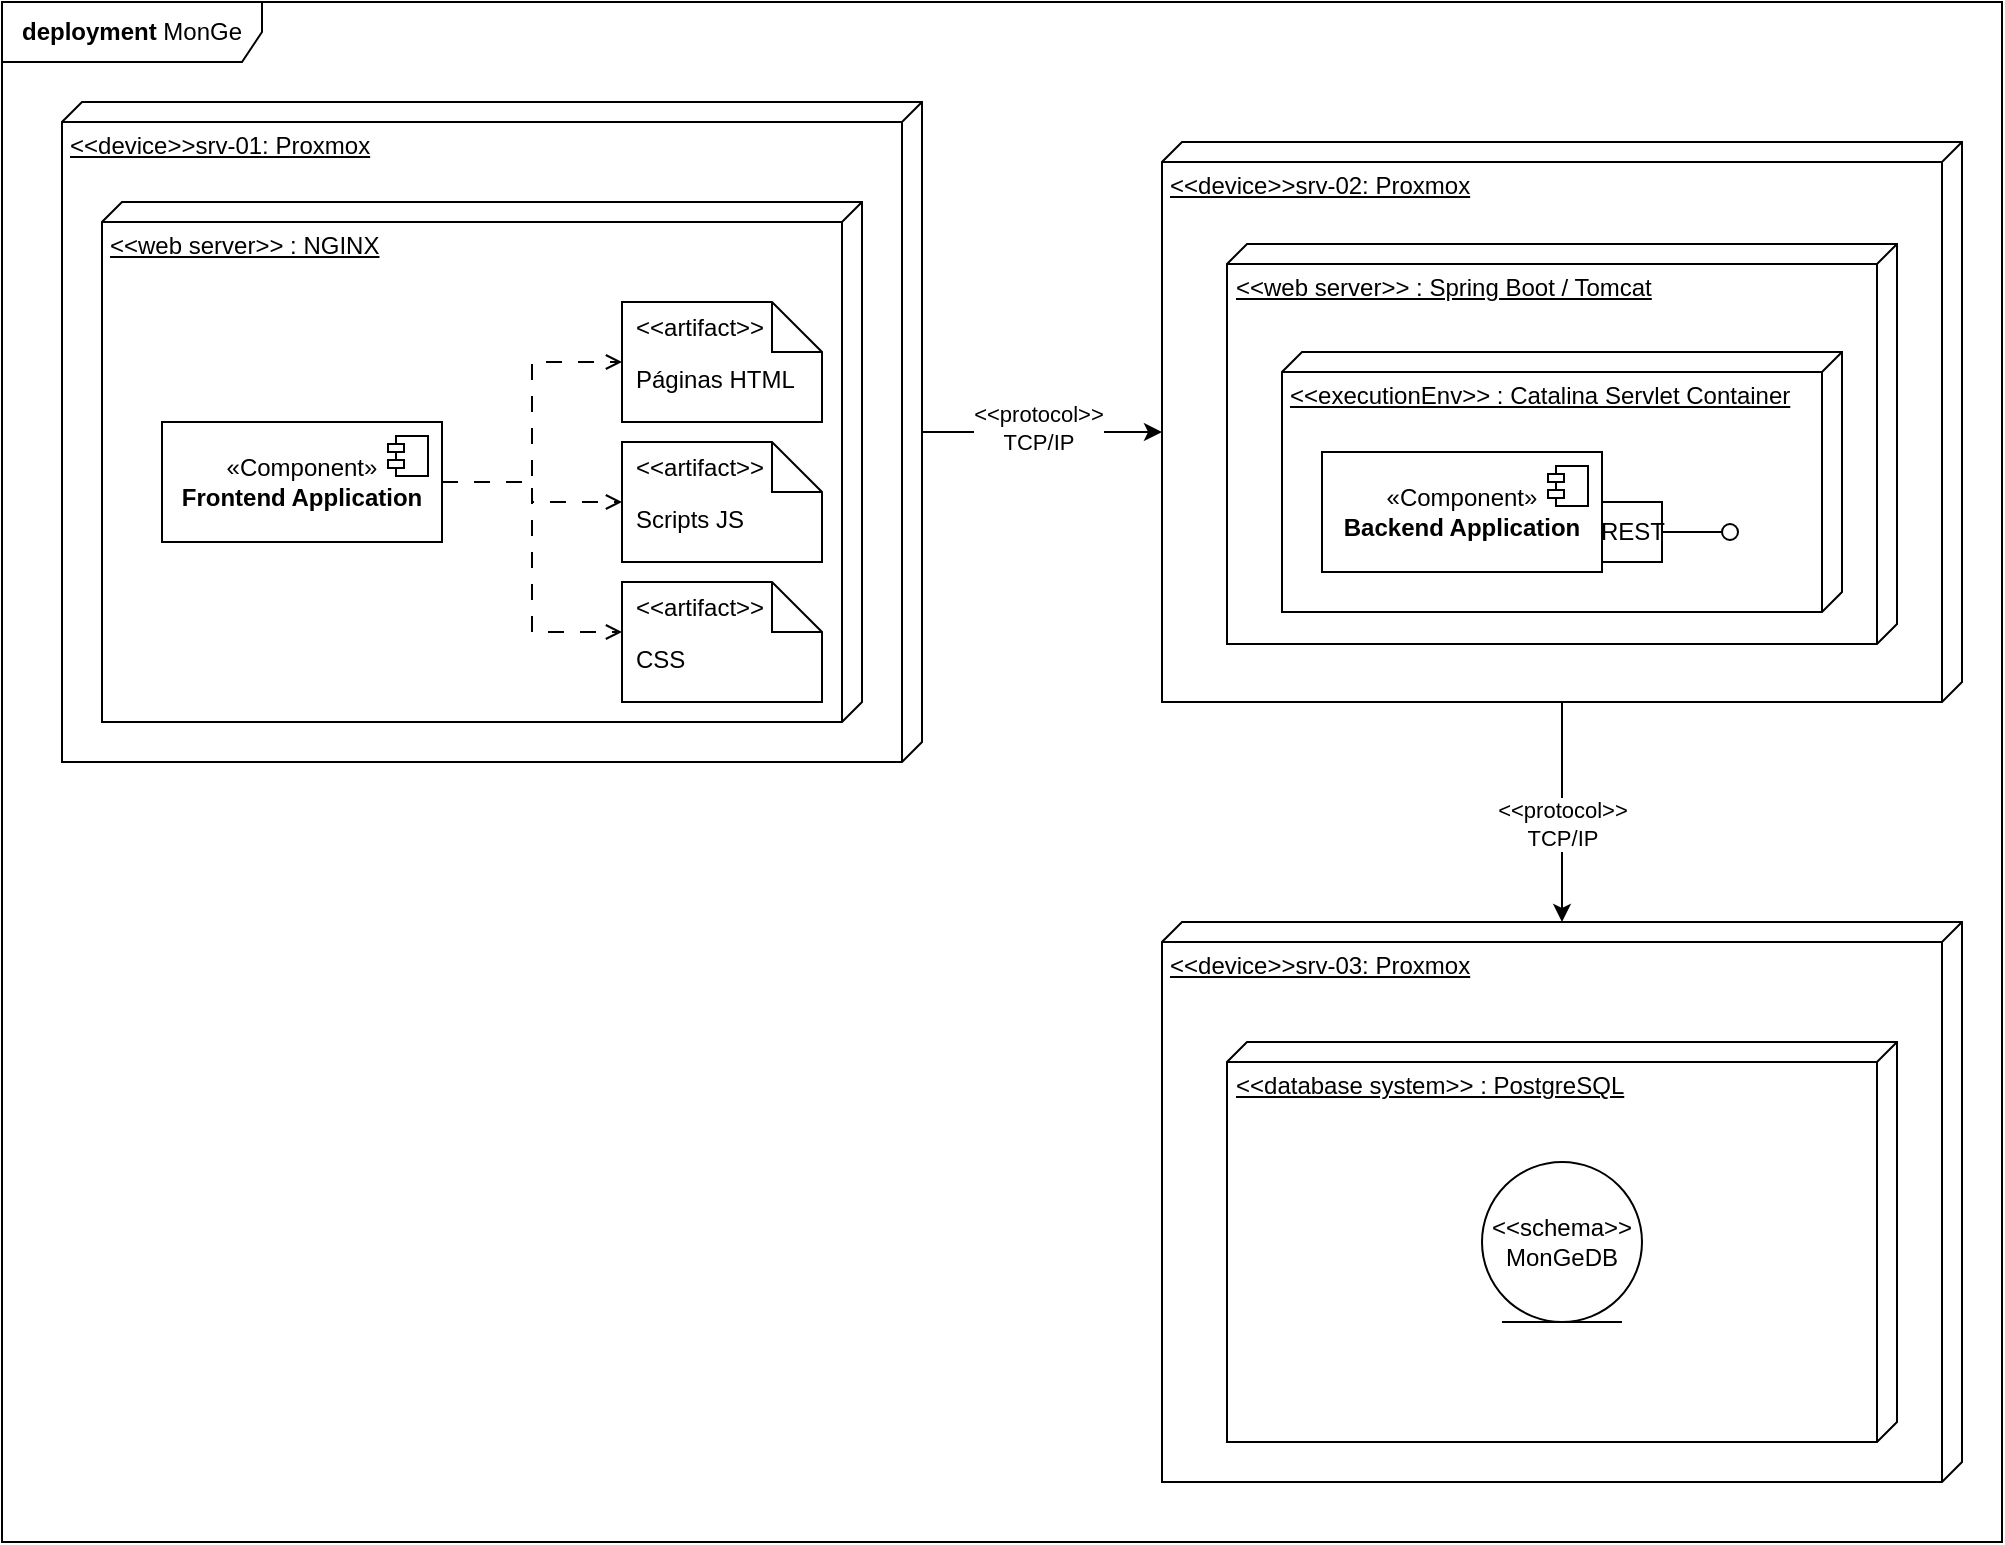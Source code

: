 <mxfile version="27.0.9">
  <diagram name="Page-1" id="SBLfNq8JYjq96ZqPvEaa">
    <mxGraphModel dx="2000" dy="843" grid="1" gridSize="10" guides="1" tooltips="1" connect="1" arrows="1" fold="1" page="1" pageScale="1" pageWidth="850" pageHeight="1100" math="0" shadow="0">
      <root>
        <mxCell id="0" />
        <mxCell id="1" parent="0" />
        <mxCell id="LTkT88SjbKarFFaRrxIB-1" value="&lt;b&gt;deployment&lt;/b&gt; MonGe" style="shape=umlFrame;whiteSpace=wrap;html=1;pointerEvents=0;width=130;height=30;" vertex="1" parent="1">
          <mxGeometry x="70" y="130" width="1000" height="770" as="geometry" />
        </mxCell>
        <mxCell id="LTkT88SjbKarFFaRrxIB-2" value="&amp;lt;&amp;lt;device&amp;gt;&amp;gt;srv-01: Proxmox" style="verticalAlign=top;align=left;spacingTop=8;spacingLeft=2;spacingRight=12;shape=cube;size=10;direction=south;fontStyle=4;html=1;whiteSpace=wrap;" vertex="1" parent="1">
          <mxGeometry x="100" y="180" width="430" height="330" as="geometry" />
        </mxCell>
        <mxCell id="LTkT88SjbKarFFaRrxIB-3" value="&amp;lt;&amp;lt;web server&amp;gt;&amp;gt; : NGINX" style="verticalAlign=top;align=left;spacingTop=8;spacingLeft=2;spacingRight=12;shape=cube;size=10;direction=south;fontStyle=4;html=1;whiteSpace=wrap;" vertex="1" parent="1">
          <mxGeometry x="120" y="230" width="380" height="260" as="geometry" />
        </mxCell>
        <mxCell id="LTkT88SjbKarFFaRrxIB-13" style="edgeStyle=orthogonalEdgeStyle;rounded=0;orthogonalLoop=1;jettySize=auto;html=1;dashed=1;dashPattern=8 8;endArrow=open;endFill=0;" edge="1" parent="1" source="LTkT88SjbKarFFaRrxIB-5" target="LTkT88SjbKarFFaRrxIB-10">
          <mxGeometry relative="1" as="geometry" />
        </mxCell>
        <mxCell id="LTkT88SjbKarFFaRrxIB-20" style="edgeStyle=orthogonalEdgeStyle;rounded=0;orthogonalLoop=1;jettySize=auto;html=1;entryX=0;entryY=1;entryDx=0;entryDy=0;dashed=1;dashPattern=8 8;endArrow=open;endFill=0;" edge="1" parent="1" source="LTkT88SjbKarFFaRrxIB-5" target="LTkT88SjbKarFFaRrxIB-17">
          <mxGeometry relative="1" as="geometry">
            <Array as="points">
              <mxPoint x="335" y="370" />
              <mxPoint x="335" y="445" />
            </Array>
          </mxGeometry>
        </mxCell>
        <mxCell id="LTkT88SjbKarFFaRrxIB-5" value="«Component»&lt;br&gt;&lt;b&gt;Frontend Application&lt;/b&gt;" style="html=1;dropTarget=0;whiteSpace=wrap;" vertex="1" parent="1">
          <mxGeometry x="150" y="340" width="140" height="60" as="geometry" />
        </mxCell>
        <mxCell id="LTkT88SjbKarFFaRrxIB-6" value="" style="shape=module;jettyWidth=8;jettyHeight=4;" vertex="1" parent="LTkT88SjbKarFFaRrxIB-5">
          <mxGeometry x="1" width="20" height="20" relative="1" as="geometry">
            <mxPoint x="-27" y="7" as="offset" />
          </mxGeometry>
        </mxCell>
        <mxCell id="LTkT88SjbKarFFaRrxIB-10" value="Páginas HTML" style="shape=note2;boundedLbl=1;whiteSpace=wrap;html=1;size=25;verticalAlign=top;align=left;spacingLeft=5;whiteSpace=wrap;" vertex="1" parent="1">
          <mxGeometry x="380" y="280" width="100" height="60" as="geometry" />
        </mxCell>
        <mxCell id="LTkT88SjbKarFFaRrxIB-11" value="&amp;lt;&amp;lt;artifact&amp;gt;&amp;gt;" style="resizeWidth=1;part=1;html=1;strokeColor=none;fillColor=none;align=left;spacingLeft=5;whiteSpace=wrap;" vertex="1" parent="LTkT88SjbKarFFaRrxIB-10">
          <mxGeometry width="100" height="25" relative="1" as="geometry" />
        </mxCell>
        <mxCell id="LTkT88SjbKarFFaRrxIB-14" value="Scripts JS" style="shape=note2;boundedLbl=1;whiteSpace=wrap;html=1;size=25;verticalAlign=top;align=left;spacingLeft=5;whiteSpace=wrap;" vertex="1" parent="1">
          <mxGeometry x="380" y="350" width="100" height="60" as="geometry" />
        </mxCell>
        <mxCell id="LTkT88SjbKarFFaRrxIB-15" value="&amp;lt;&amp;lt;artifact&amp;gt;&amp;gt;" style="resizeWidth=1;part=1;html=1;strokeColor=none;fillColor=none;align=left;spacingLeft=5;whiteSpace=wrap;" vertex="1" parent="LTkT88SjbKarFFaRrxIB-14">
          <mxGeometry width="100" height="25" relative="1" as="geometry" />
        </mxCell>
        <mxCell id="LTkT88SjbKarFFaRrxIB-16" value="CSS" style="shape=note2;boundedLbl=1;whiteSpace=wrap;html=1;size=25;verticalAlign=top;align=left;spacingLeft=5;whiteSpace=wrap;" vertex="1" parent="1">
          <mxGeometry x="380" y="420" width="100" height="60" as="geometry" />
        </mxCell>
        <mxCell id="LTkT88SjbKarFFaRrxIB-17" value="&amp;lt;&amp;lt;artifact&amp;gt;&amp;gt;" style="resizeWidth=1;part=1;html=1;strokeColor=none;fillColor=none;align=left;spacingLeft=5;whiteSpace=wrap;" vertex="1" parent="LTkT88SjbKarFFaRrxIB-16">
          <mxGeometry width="100" height="25" relative="1" as="geometry" />
        </mxCell>
        <mxCell id="LTkT88SjbKarFFaRrxIB-19" style="edgeStyle=orthogonalEdgeStyle;rounded=0;orthogonalLoop=1;jettySize=auto;html=1;entryX=0;entryY=0.5;entryDx=0;entryDy=0;entryPerimeter=0;dashed=1;dashPattern=8 8;endArrow=open;endFill=0;" edge="1" parent="1" source="LTkT88SjbKarFFaRrxIB-5" target="LTkT88SjbKarFFaRrxIB-14">
          <mxGeometry relative="1" as="geometry" />
        </mxCell>
        <mxCell id="LTkT88SjbKarFFaRrxIB-39" style="edgeStyle=orthogonalEdgeStyle;rounded=0;orthogonalLoop=1;jettySize=auto;html=1;" edge="1" parent="1" source="LTkT88SjbKarFFaRrxIB-21" target="LTkT88SjbKarFFaRrxIB-33">
          <mxGeometry relative="1" as="geometry" />
        </mxCell>
        <mxCell id="LTkT88SjbKarFFaRrxIB-40" value="&amp;lt;&amp;lt;protocol&amp;gt;&amp;gt;&lt;div&gt;TCP/IP&lt;/div&gt;" style="edgeLabel;html=1;align=center;verticalAlign=middle;resizable=0;points=[];" vertex="1" connectable="0" parent="LTkT88SjbKarFFaRrxIB-39">
          <mxGeometry x="0.109" relative="1" as="geometry">
            <mxPoint as="offset" />
          </mxGeometry>
        </mxCell>
        <mxCell id="LTkT88SjbKarFFaRrxIB-21" value="&amp;lt;&amp;lt;device&amp;gt;&amp;gt;srv-02: Proxmox" style="verticalAlign=top;align=left;spacingTop=8;spacingLeft=2;spacingRight=12;shape=cube;size=10;direction=south;fontStyle=4;html=1;whiteSpace=wrap;" vertex="1" parent="1">
          <mxGeometry x="650" y="200" width="400" height="280" as="geometry" />
        </mxCell>
        <mxCell id="LTkT88SjbKarFFaRrxIB-23" value="&amp;lt;&amp;lt;web server&amp;gt;&amp;gt; : Spring Boot / Tomcat" style="verticalAlign=top;align=left;spacingTop=8;spacingLeft=2;spacingRight=12;shape=cube;size=10;direction=south;fontStyle=4;html=1;whiteSpace=wrap;" vertex="1" parent="1">
          <mxGeometry x="682.5" y="251" width="335" height="200" as="geometry" />
        </mxCell>
        <mxCell id="LTkT88SjbKarFFaRrxIB-25" style="edgeStyle=orthogonalEdgeStyle;rounded=0;orthogonalLoop=1;jettySize=auto;html=1;entryX=0;entryY=0;entryDx=145;entryDy=400;entryPerimeter=0;" edge="1" parent="1" source="LTkT88SjbKarFFaRrxIB-2" target="LTkT88SjbKarFFaRrxIB-21">
          <mxGeometry relative="1" as="geometry" />
        </mxCell>
        <mxCell id="LTkT88SjbKarFFaRrxIB-26" value="&amp;lt;&amp;lt;protocol&amp;gt;&amp;gt;&lt;div&gt;TCP/IP&lt;/div&gt;" style="edgeLabel;html=1;align=center;verticalAlign=middle;resizable=0;points=[];" vertex="1" connectable="0" parent="LTkT88SjbKarFFaRrxIB-25">
          <mxGeometry x="-0.037" y="2" relative="1" as="geometry">
            <mxPoint as="offset" />
          </mxGeometry>
        </mxCell>
        <mxCell id="LTkT88SjbKarFFaRrxIB-27" value="&amp;lt;&amp;lt;executionEnv&amp;gt;&amp;gt; : Catalina Servlet Container" style="verticalAlign=top;align=left;spacingTop=8;spacingLeft=2;spacingRight=12;shape=cube;size=10;direction=south;fontStyle=4;html=1;whiteSpace=wrap;" vertex="1" parent="1">
          <mxGeometry x="710" y="305" width="280" height="130" as="geometry" />
        </mxCell>
        <mxCell id="LTkT88SjbKarFFaRrxIB-28" value="«Component»&lt;br&gt;&lt;b&gt;Backend Application&lt;/b&gt;" style="html=1;dropTarget=0;whiteSpace=wrap;" vertex="1" parent="1">
          <mxGeometry x="730" y="355" width="140" height="60" as="geometry" />
        </mxCell>
        <mxCell id="LTkT88SjbKarFFaRrxIB-29" value="" style="shape=module;jettyWidth=8;jettyHeight=4;" vertex="1" parent="LTkT88SjbKarFFaRrxIB-28">
          <mxGeometry x="1" width="20" height="20" relative="1" as="geometry">
            <mxPoint x="-27" y="7" as="offset" />
          </mxGeometry>
        </mxCell>
        <mxCell id="LTkT88SjbKarFFaRrxIB-30" value="REST" style="html=1;rounded=0;" vertex="1" parent="1">
          <mxGeometry x="870" y="380" width="30" height="30" as="geometry" />
        </mxCell>
        <mxCell id="LTkT88SjbKarFFaRrxIB-31" value="" style="endArrow=none;html=1;rounded=0;align=center;verticalAlign=top;endFill=0;labelBackgroundColor=none;endSize=2;" edge="1" source="LTkT88SjbKarFFaRrxIB-30" target="LTkT88SjbKarFFaRrxIB-32" parent="1">
          <mxGeometry relative="1" as="geometry" />
        </mxCell>
        <mxCell id="LTkT88SjbKarFFaRrxIB-32" value="" style="ellipse;html=1;fontSize=11;align=center;fillColor=none;points=[];aspect=fixed;resizable=0;verticalAlign=bottom;labelPosition=center;verticalLabelPosition=top;flipH=1;" vertex="1" parent="1">
          <mxGeometry x="930" y="391" width="8" height="8" as="geometry" />
        </mxCell>
        <mxCell id="LTkT88SjbKarFFaRrxIB-33" value="&amp;lt;&amp;lt;device&amp;gt;&amp;gt;srv-03: Proxmox" style="verticalAlign=top;align=left;spacingTop=8;spacingLeft=2;spacingRight=12;shape=cube;size=10;direction=south;fontStyle=4;html=1;whiteSpace=wrap;" vertex="1" parent="1">
          <mxGeometry x="650" y="590" width="400" height="280" as="geometry" />
        </mxCell>
        <mxCell id="LTkT88SjbKarFFaRrxIB-34" value="&amp;lt;&amp;lt;database system&amp;gt;&amp;gt; : PostgreSQL" style="verticalAlign=top;align=left;spacingTop=8;spacingLeft=2;spacingRight=12;shape=cube;size=10;direction=south;fontStyle=4;html=1;whiteSpace=wrap;" vertex="1" parent="1">
          <mxGeometry x="682.5" y="650" width="335" height="200" as="geometry" />
        </mxCell>
        <mxCell id="LTkT88SjbKarFFaRrxIB-37" value="&amp;lt;&amp;lt;schema&amp;gt;&amp;gt;&lt;div&gt;MonGeDB&lt;/div&gt;" style="ellipse;shape=umlEntity;whiteSpace=wrap;html=1;" vertex="1" parent="1">
          <mxGeometry x="810" y="710" width="80" height="80" as="geometry" />
        </mxCell>
      </root>
    </mxGraphModel>
  </diagram>
</mxfile>
